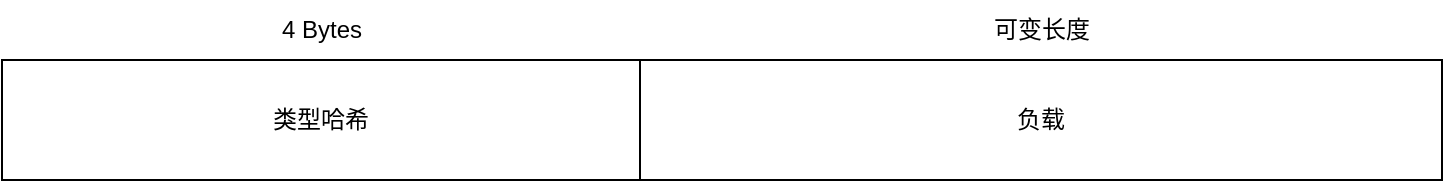 <mxfile>
    <diagram id="oe2Vl5H5gF7YLMPssPNC" name="第 1 页">
        <mxGraphModel dx="936" dy="917" grid="1" gridSize="10" guides="1" tooltips="1" connect="1" arrows="1" fold="1" page="1" pageScale="1" pageWidth="827" pageHeight="1169" background="none" math="0" shadow="0">
            <root>
                <mxCell id="0"/>
                <mxCell id="1" parent="0"/>
                <mxCell id="30" value="类型哈希" style="rounded=0;whiteSpace=wrap;html=1;fillColor=none;" parent="1" vertex="1">
                    <mxGeometry x="11" y="160" width="319" height="60" as="geometry"/>
                </mxCell>
                <mxCell id="31" value="4 Bytes" style="text;html=1;strokeColor=none;fillColor=none;align=center;verticalAlign=middle;whiteSpace=wrap;rounded=0;" parent="1" vertex="1">
                    <mxGeometry x="141" y="130" width="60" height="30" as="geometry"/>
                </mxCell>
                <mxCell id="37" value="负载" style="rounded=0;whiteSpace=wrap;html=1;fillColor=none;" parent="1" vertex="1">
                    <mxGeometry x="330" y="160" width="401" height="60" as="geometry"/>
                </mxCell>
                <mxCell id="38" value="可变长度" style="text;html=1;strokeColor=none;fillColor=none;align=center;verticalAlign=middle;whiteSpace=wrap;rounded=0;" parent="1" vertex="1">
                    <mxGeometry x="485.5" y="130" width="90" height="30" as="geometry"/>
                </mxCell>
            </root>
        </mxGraphModel>
    </diagram>
</mxfile>